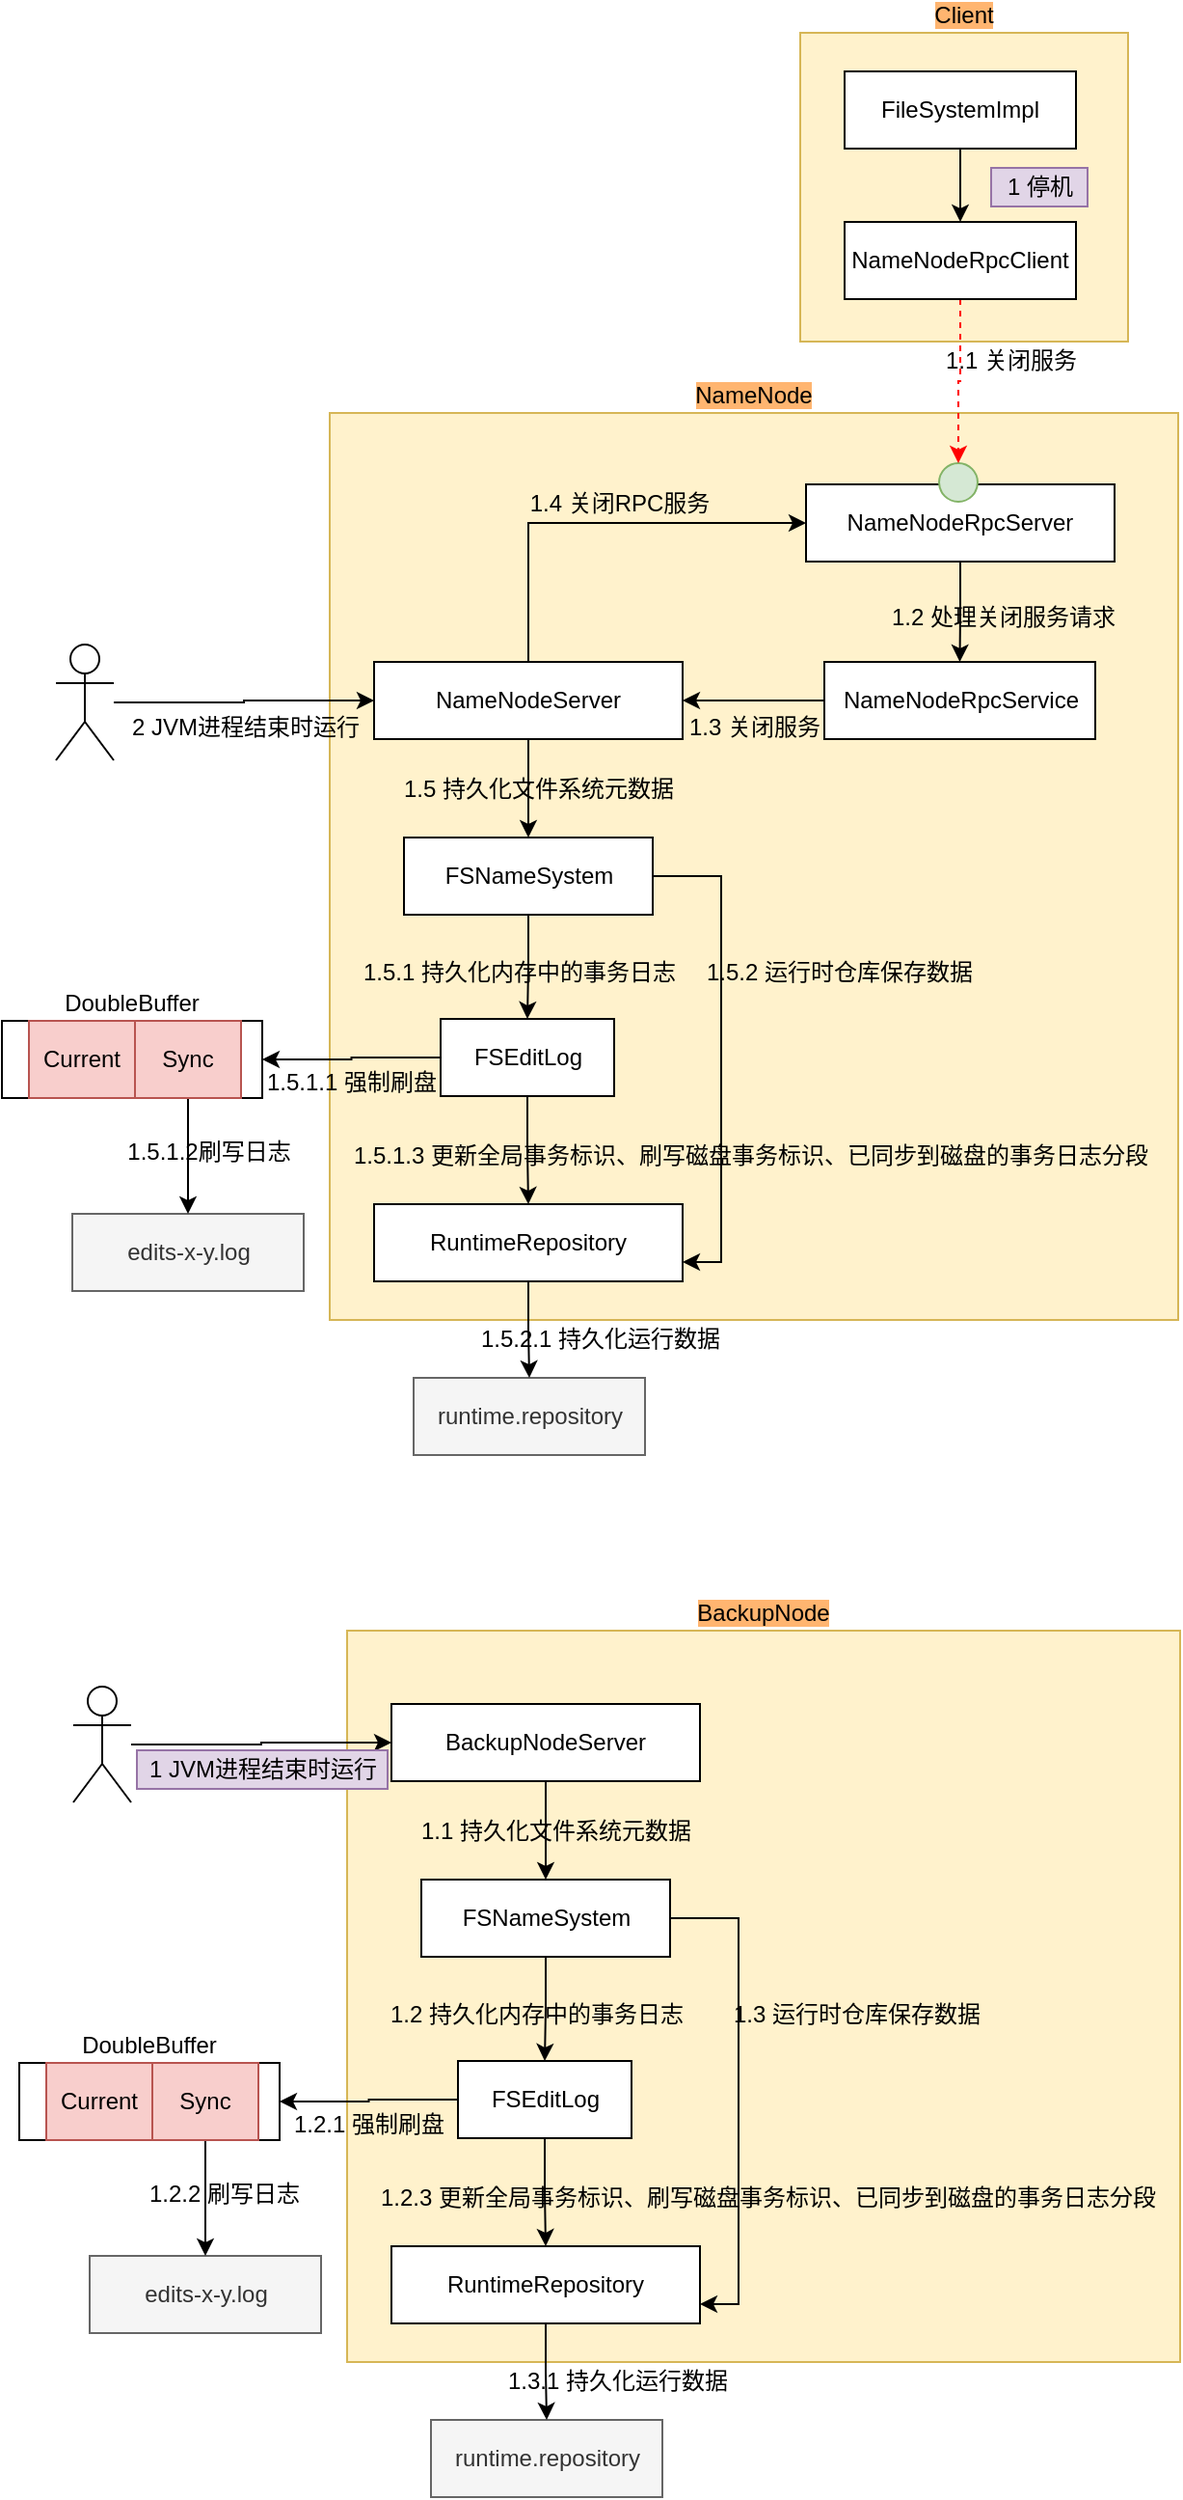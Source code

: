 <mxfile version="15.8.7" type="device"><diagram id="waiGSyyG22LT-aKKZDo8" name="第 1 页"><mxGraphModel dx="2174" dy="2225" grid="1" gridSize="10" guides="1" tooltips="1" connect="1" arrows="1" fold="1" page="1" pageScale="1" pageWidth="827" pageHeight="1169" math="0" shadow="0"><root><mxCell id="0"/><mxCell id="1" parent="0"/><mxCell id="rDz-PDgdTgbrE1-TCpwS-2" value="&lt;span style=&quot;&quot;&gt;NameNode&lt;/span&gt;" style="rounded=0;whiteSpace=wrap;html=1;fillColor=#fff2cc;strokeColor=#d6b656;labelPosition=center;verticalLabelPosition=top;align=center;verticalAlign=bottom;labelBorderColor=none;labelBackgroundColor=#FFB570;" parent="1" vertex="1"><mxGeometry x="-522" y="-951" width="440" height="470" as="geometry"/></mxCell><mxCell id="eOjG-i5mMUP2_3J7ma2j-17" style="edgeStyle=orthogonalEdgeStyle;rounded=0;orthogonalLoop=1;jettySize=auto;html=1;strokeColor=#000000;" edge="1" parent="1" source="rDz-PDgdTgbrE1-TCpwS-5" target="L1q1lAa6q2ubZgtXBXZw-64"><mxGeometry relative="1" as="geometry"/></mxCell><mxCell id="eOjG-i5mMUP2_3J7ma2j-22" style="edgeStyle=orthogonalEdgeStyle;rounded=0;orthogonalLoop=1;jettySize=auto;html=1;entryX=1;entryY=0.75;entryDx=0;entryDy=0;strokeColor=#000000;" edge="1" parent="1" source="rDz-PDgdTgbrE1-TCpwS-5" target="eOjG-i5mMUP2_3J7ma2j-19"><mxGeometry relative="1" as="geometry"><Array as="points"><mxPoint x="-319" y="-711"/><mxPoint x="-319" y="-511"/></Array></mxGeometry></mxCell><mxCell id="rDz-PDgdTgbrE1-TCpwS-5" value="&lt;span style=&quot;text-align: left&quot;&gt;FSNameSystem&lt;/span&gt;" style="rounded=0;whiteSpace=wrap;html=1;labelPosition=center;verticalLabelPosition=middle;align=center;verticalAlign=middle;" parent="1" vertex="1"><mxGeometry x="-483.5" y="-731" width="129" height="40" as="geometry"/></mxCell><mxCell id="eOjG-i5mMUP2_3J7ma2j-9" style="edgeStyle=orthogonalEdgeStyle;rounded=0;orthogonalLoop=1;jettySize=auto;html=1;strokeColor=#000000;" edge="1" parent="1" source="rDz-PDgdTgbrE1-TCpwS-6" target="rDz-PDgdTgbrE1-TCpwS-59"><mxGeometry relative="1" as="geometry"/></mxCell><mxCell id="rDz-PDgdTgbrE1-TCpwS-6" value="&lt;span style=&quot;text-align: left&quot;&gt;NameNodeRpcServer&lt;br&gt;&lt;/span&gt;" style="rounded=0;whiteSpace=wrap;html=1;labelPosition=center;verticalLabelPosition=middle;align=center;verticalAlign=middle;" parent="1" vertex="1"><mxGeometry x="-275" y="-914" width="160" height="40" as="geometry"/></mxCell><mxCell id="eOjG-i5mMUP2_3J7ma2j-11" style="edgeStyle=orthogonalEdgeStyle;rounded=0;orthogonalLoop=1;jettySize=auto;html=1;entryX=1;entryY=0.5;entryDx=0;entryDy=0;strokeColor=#000000;" edge="1" parent="1" source="rDz-PDgdTgbrE1-TCpwS-59" target="-xkuN6hQDp7GZXVbP_bj-8"><mxGeometry relative="1" as="geometry"/></mxCell><mxCell id="rDz-PDgdTgbrE1-TCpwS-59" value="&lt;span style=&quot;text-align: left&quot;&gt;NameNodeRpcService&lt;br&gt;&lt;/span&gt;" style="rounded=0;whiteSpace=wrap;html=1;labelPosition=center;verticalLabelPosition=middle;align=center;verticalAlign=middle;" parent="1" vertex="1"><mxGeometry x="-265.5" y="-822" width="140.5" height="40" as="geometry"/></mxCell><mxCell id="eOjG-i5mMUP2_3J7ma2j-13" style="edgeStyle=orthogonalEdgeStyle;rounded=0;orthogonalLoop=1;jettySize=auto;html=1;entryX=0;entryY=0.5;entryDx=0;entryDy=0;strokeColor=#000000;" edge="1" parent="1" source="-xkuN6hQDp7GZXVbP_bj-8" target="rDz-PDgdTgbrE1-TCpwS-6"><mxGeometry relative="1" as="geometry"><Array as="points"><mxPoint x="-419" y="-894"/></Array></mxGeometry></mxCell><mxCell id="eOjG-i5mMUP2_3J7ma2j-15" style="edgeStyle=orthogonalEdgeStyle;rounded=0;orthogonalLoop=1;jettySize=auto;html=1;strokeColor=#000000;" edge="1" parent="1" source="-xkuN6hQDp7GZXVbP_bj-8" target="rDz-PDgdTgbrE1-TCpwS-5"><mxGeometry relative="1" as="geometry"/></mxCell><mxCell id="-xkuN6hQDp7GZXVbP_bj-8" value="&lt;span style=&quot;text-align: left&quot;&gt;NameNodeServer&lt;br&gt;&lt;/span&gt;" style="rounded=0;whiteSpace=wrap;html=1;labelPosition=center;verticalLabelPosition=middle;align=center;verticalAlign=middle;" parent="1" vertex="1"><mxGeometry x="-499" y="-822" width="160" height="40" as="geometry"/></mxCell><mxCell id="L1q1lAa6q2ubZgtXBXZw-5" value="" style="ellipse;whiteSpace=wrap;html=1;aspect=fixed;fillColor=#d5e8d4;strokeColor=#82b366;" parent="1" vertex="1"><mxGeometry x="-206" y="-925" width="20" height="20" as="geometry"/></mxCell><mxCell id="eOjG-i5mMUP2_3J7ma2j-20" style="edgeStyle=orthogonalEdgeStyle;rounded=0;orthogonalLoop=1;jettySize=auto;html=1;strokeColor=#000000;" edge="1" parent="1" source="L1q1lAa6q2ubZgtXBXZw-64" target="eOjG-i5mMUP2_3J7ma2j-19"><mxGeometry relative="1" as="geometry"/></mxCell><mxCell id="eOjG-i5mMUP2_3J7ma2j-35" style="edgeStyle=orthogonalEdgeStyle;rounded=0;orthogonalLoop=1;jettySize=auto;html=1;entryX=1;entryY=0.5;entryDx=0;entryDy=0;strokeColor=#000000;" edge="1" parent="1" source="L1q1lAa6q2ubZgtXBXZw-64" target="eOjG-i5mMUP2_3J7ma2j-28"><mxGeometry relative="1" as="geometry"/></mxCell><mxCell id="L1q1lAa6q2ubZgtXBXZw-64" value="&lt;div style=&quot;text-align: left&quot;&gt;FSEditLog&lt;br&gt;&lt;/div&gt;" style="rounded=0;whiteSpace=wrap;html=1;labelPosition=center;verticalLabelPosition=middle;align=center;verticalAlign=middle;" parent="1" vertex="1"><mxGeometry x="-464.5" y="-637" width="90" height="40" as="geometry"/></mxCell><mxCell id="L1q1lAa6q2ubZgtXBXZw-70" value="&lt;div style=&quot;text-align: center&quot;&gt;runtime.repository&lt;br&gt;&lt;/div&gt;" style="rounded=0;whiteSpace=wrap;html=1;labelPosition=center;verticalLabelPosition=middle;align=center;verticalAlign=middle;fillColor=#f5f5f5;fontColor=#333333;strokeColor=#666666;" parent="1" vertex="1"><mxGeometry x="-478.5" y="-451" width="120" height="40" as="geometry"/></mxCell><mxCell id="eOjG-i5mMUP2_3J7ma2j-1" value="Client" style="rounded=0;whiteSpace=wrap;html=1;fillColor=#fff2cc;strokeColor=#d6b656;labelPosition=center;verticalLabelPosition=top;align=center;verticalAlign=bottom;labelBorderColor=none;labelBackgroundColor=#FFB570;" vertex="1" parent="1"><mxGeometry x="-278" y="-1148" width="170" height="160" as="geometry"/></mxCell><mxCell id="eOjG-i5mMUP2_3J7ma2j-2" style="edgeStyle=orthogonalEdgeStyle;curved=1;rounded=0;orthogonalLoop=1;jettySize=auto;html=1;" edge="1" parent="1" source="eOjG-i5mMUP2_3J7ma2j-3" target="eOjG-i5mMUP2_3J7ma2j-4"><mxGeometry relative="1" as="geometry"/></mxCell><mxCell id="eOjG-i5mMUP2_3J7ma2j-3" value="&lt;span style=&quot;text-align: left&quot;&gt;FileSystemImpl&lt;br&gt;&lt;/span&gt;" style="rounded=0;whiteSpace=wrap;html=1;labelPosition=center;verticalLabelPosition=middle;align=center;verticalAlign=middle;" vertex="1" parent="1"><mxGeometry x="-255" y="-1128" width="120" height="40" as="geometry"/></mxCell><mxCell id="eOjG-i5mMUP2_3J7ma2j-6" style="edgeStyle=orthogonalEdgeStyle;rounded=0;orthogonalLoop=1;jettySize=auto;html=1;entryX=0.5;entryY=0;entryDx=0;entryDy=0;dashed=1;strokeColor=#FF0000;" edge="1" parent="1" source="eOjG-i5mMUP2_3J7ma2j-4" target="L1q1lAa6q2ubZgtXBXZw-5"><mxGeometry relative="1" as="geometry"><mxPoint x="-102" y="-1001" as="targetPoint"/></mxGeometry></mxCell><mxCell id="eOjG-i5mMUP2_3J7ma2j-4" value="&lt;span style=&quot;text-align: left&quot;&gt;NameNodeRpcClient&lt;br&gt;&lt;/span&gt;" style="rounded=0;whiteSpace=wrap;html=1;labelPosition=center;verticalLabelPosition=middle;align=center;verticalAlign=middle;" vertex="1" parent="1"><mxGeometry x="-255" y="-1050" width="120" height="40" as="geometry"/></mxCell><mxCell id="eOjG-i5mMUP2_3J7ma2j-5" value="1 停机" style="text;html=1;align=center;verticalAlign=middle;resizable=0;points=[];autosize=1;strokeColor=#9673a6;fillColor=#e1d5e7;" vertex="1" parent="1"><mxGeometry x="-179" y="-1078" width="50" height="20" as="geometry"/></mxCell><mxCell id="eOjG-i5mMUP2_3J7ma2j-7" value="1.1 关闭服务" style="text;html=1;align=center;verticalAlign=middle;resizable=0;points=[];autosize=1;strokeColor=none;fillColor=none;" vertex="1" parent="1"><mxGeometry x="-209" y="-988" width="80" height="20" as="geometry"/></mxCell><mxCell id="eOjG-i5mMUP2_3J7ma2j-10" value="1.2 处理关闭服务请求" style="text;html=1;align=center;verticalAlign=middle;resizable=0;points=[];autosize=1;strokeColor=none;fillColor=none;" vertex="1" parent="1"><mxGeometry x="-238" y="-855" width="130" height="20" as="geometry"/></mxCell><mxCell id="eOjG-i5mMUP2_3J7ma2j-12" value="1.3 关闭服务" style="text;html=1;align=center;verticalAlign=middle;resizable=0;points=[];autosize=1;strokeColor=none;fillColor=none;" vertex="1" parent="1"><mxGeometry x="-342" y="-798" width="80" height="20" as="geometry"/></mxCell><mxCell id="eOjG-i5mMUP2_3J7ma2j-14" value="1.4 关闭RPC服务" style="text;html=1;align=center;verticalAlign=middle;resizable=0;points=[];autosize=1;strokeColor=none;fillColor=none;" vertex="1" parent="1"><mxGeometry x="-427" y="-914" width="110" height="20" as="geometry"/></mxCell><mxCell id="eOjG-i5mMUP2_3J7ma2j-16" value="1.5&amp;nbsp;持久化文件系统元数据" style="text;html=1;align=center;verticalAlign=middle;resizable=0;points=[];autosize=1;strokeColor=none;fillColor=none;" vertex="1" parent="1"><mxGeometry x="-494.5" y="-766" width="160" height="20" as="geometry"/></mxCell><mxCell id="eOjG-i5mMUP2_3J7ma2j-18" value="1.5.1&amp;nbsp;持久化内存中的事务日志" style="text;html=1;align=center;verticalAlign=middle;resizable=0;points=[];autosize=1;strokeColor=none;fillColor=none;" vertex="1" parent="1"><mxGeometry x="-514.5" y="-671" width="180" height="20" as="geometry"/></mxCell><mxCell id="eOjG-i5mMUP2_3J7ma2j-25" style="edgeStyle=orthogonalEdgeStyle;rounded=0;orthogonalLoop=1;jettySize=auto;html=1;entryX=0.5;entryY=0;entryDx=0;entryDy=0;strokeColor=#000000;" edge="1" parent="1" source="eOjG-i5mMUP2_3J7ma2j-19" target="L1q1lAa6q2ubZgtXBXZw-70"><mxGeometry relative="1" as="geometry"/></mxCell><mxCell id="eOjG-i5mMUP2_3J7ma2j-19" value="&lt;span style=&quot;text-align: left&quot;&gt;RuntimeRepository&lt;br&gt;&lt;/span&gt;" style="rounded=0;whiteSpace=wrap;html=1;labelPosition=center;verticalLabelPosition=middle;align=center;verticalAlign=middle;" vertex="1" parent="1"><mxGeometry x="-499" y="-541" width="160" height="40" as="geometry"/></mxCell><mxCell id="eOjG-i5mMUP2_3J7ma2j-21" value="1.5.1.3 更新全局事务标识、刷写磁盘事务标识、已同步到磁盘的事务日志分段" style="text;html=1;align=center;verticalAlign=middle;resizable=0;points=[];autosize=1;strokeColor=none;fillColor=none;" vertex="1" parent="1"><mxGeometry x="-519.5" y="-576" width="430" height="20" as="geometry"/></mxCell><mxCell id="eOjG-i5mMUP2_3J7ma2j-24" value="1.5.2 运行时仓库保存数据" style="text;html=1;align=center;verticalAlign=middle;resizable=0;points=[];autosize=1;strokeColor=none;fillColor=none;" vertex="1" parent="1"><mxGeometry x="-333" y="-671" width="150" height="20" as="geometry"/></mxCell><mxCell id="eOjG-i5mMUP2_3J7ma2j-26" value="1.5.2.1 持久化运行数据" style="text;html=1;align=center;verticalAlign=middle;resizable=0;points=[];autosize=1;strokeColor=none;fillColor=none;" vertex="1" parent="1"><mxGeometry x="-452" y="-481" width="140" height="20" as="geometry"/></mxCell><mxCell id="eOjG-i5mMUP2_3J7ma2j-27" value="&lt;div style=&quot;text-align: center&quot;&gt;edits-x-y.log&lt;br&gt;&lt;/div&gt;" style="rounded=0;whiteSpace=wrap;html=1;labelPosition=center;verticalLabelPosition=middle;align=center;verticalAlign=middle;fillColor=#f5f5f5;fontColor=#333333;strokeColor=#666666;" vertex="1" parent="1"><mxGeometry x="-655.5" y="-536" width="120" height="40" as="geometry"/></mxCell><mxCell id="eOjG-i5mMUP2_3J7ma2j-28" value="&lt;div style=&quot;text-align: left&quot;&gt;DoubleBuffer&lt;/div&gt;" style="rounded=0;whiteSpace=wrap;html=1;labelPosition=center;verticalLabelPosition=top;align=center;verticalAlign=bottom;" vertex="1" parent="1"><mxGeometry x="-692" y="-636" width="135" height="40" as="geometry"/></mxCell><mxCell id="eOjG-i5mMUP2_3J7ma2j-29" value="&lt;div style=&quot;text-align: left&quot;&gt;Current&lt;/div&gt;" style="rounded=0;whiteSpace=wrap;html=1;labelPosition=center;verticalLabelPosition=middle;align=center;verticalAlign=middle;fillColor=#f8cecc;strokeColor=#b85450;" vertex="1" parent="1"><mxGeometry x="-678" y="-636" width="55" height="40" as="geometry"/></mxCell><mxCell id="eOjG-i5mMUP2_3J7ma2j-30" style="edgeStyle=orthogonalEdgeStyle;rounded=0;orthogonalLoop=1;jettySize=auto;html=1;entryX=0.5;entryY=0;entryDx=0;entryDy=0;" edge="1" parent="1" source="eOjG-i5mMUP2_3J7ma2j-31" target="eOjG-i5mMUP2_3J7ma2j-27"><mxGeometry relative="1" as="geometry"/></mxCell><mxCell id="eOjG-i5mMUP2_3J7ma2j-31" value="&lt;div style=&quot;text-align: left&quot;&gt;Sync&lt;/div&gt;" style="rounded=0;whiteSpace=wrap;html=1;labelPosition=center;verticalLabelPosition=middle;align=center;verticalAlign=middle;fillColor=#f8cecc;strokeColor=#b85450;" vertex="1" parent="1"><mxGeometry x="-623" y="-636" width="55" height="40" as="geometry"/></mxCell><mxCell id="eOjG-i5mMUP2_3J7ma2j-32" value="1.5.1.2刷写日志" style="text;html=1;align=center;verticalAlign=middle;resizable=0;points=[];autosize=1;strokeColor=none;fillColor=none;" vertex="1" parent="1"><mxGeometry x="-635" y="-578" width="100" height="20" as="geometry"/></mxCell><mxCell id="eOjG-i5mMUP2_3J7ma2j-34" value="1.5.1.1 强制刷盘" style="text;html=1;align=center;verticalAlign=middle;resizable=0;points=[];autosize=1;strokeColor=none;fillColor=none;" vertex="1" parent="1"><mxGeometry x="-561" y="-614.5" width="100" height="20" as="geometry"/></mxCell><mxCell id="eOjG-i5mMUP2_3J7ma2j-37" style="edgeStyle=orthogonalEdgeStyle;rounded=0;orthogonalLoop=1;jettySize=auto;html=1;entryX=0;entryY=0.5;entryDx=0;entryDy=0;strokeColor=#000000;" edge="1" parent="1" source="eOjG-i5mMUP2_3J7ma2j-36" target="-xkuN6hQDp7GZXVbP_bj-8"><mxGeometry relative="1" as="geometry"/></mxCell><mxCell id="eOjG-i5mMUP2_3J7ma2j-36" value="" style="shape=umlActor;verticalLabelPosition=bottom;verticalAlign=top;html=1;outlineConnect=0;" vertex="1" parent="1"><mxGeometry x="-664" y="-831" width="30" height="60" as="geometry"/></mxCell><mxCell id="eOjG-i5mMUP2_3J7ma2j-38" value="2 JVM进程结束时运行" style="text;html=1;align=center;verticalAlign=middle;resizable=0;points=[];autosize=1;strokeColor=none;fillColor=none;" vertex="1" parent="1"><mxGeometry x="-631" y="-798" width="130" height="20" as="geometry"/></mxCell><mxCell id="eOjG-i5mMUP2_3J7ma2j-39" value="BackupNode" style="rounded=0;whiteSpace=wrap;html=1;fillColor=#fff2cc;strokeColor=#d6b656;labelPosition=center;verticalLabelPosition=top;align=center;verticalAlign=bottom;labelBorderColor=none;labelBackgroundColor=#FFB570;" vertex="1" parent="1"><mxGeometry x="-513" y="-320" width="432" height="379" as="geometry"/></mxCell><mxCell id="eOjG-i5mMUP2_3J7ma2j-40" style="edgeStyle=orthogonalEdgeStyle;rounded=0;orthogonalLoop=1;jettySize=auto;html=1;strokeColor=#000000;" edge="1" parent="1" source="eOjG-i5mMUP2_3J7ma2j-42" target="eOjG-i5mMUP2_3J7ma2j-53"><mxGeometry relative="1" as="geometry"/></mxCell><mxCell id="eOjG-i5mMUP2_3J7ma2j-41" style="edgeStyle=orthogonalEdgeStyle;rounded=0;orthogonalLoop=1;jettySize=auto;html=1;entryX=1;entryY=0.75;entryDx=0;entryDy=0;strokeColor=#000000;" edge="1" parent="1" source="eOjG-i5mMUP2_3J7ma2j-42" target="eOjG-i5mMUP2_3J7ma2j-62"><mxGeometry relative="1" as="geometry"><Array as="points"><mxPoint x="-310" y="-171"/><mxPoint x="-310" y="29"/></Array></mxGeometry></mxCell><mxCell id="eOjG-i5mMUP2_3J7ma2j-42" value="&lt;span style=&quot;text-align: left&quot;&gt;FSNameSystem&lt;/span&gt;" style="rounded=0;whiteSpace=wrap;html=1;labelPosition=center;verticalLabelPosition=middle;align=center;verticalAlign=middle;" vertex="1" parent="1"><mxGeometry x="-474.5" y="-191" width="129" height="40" as="geometry"/></mxCell><mxCell id="eOjG-i5mMUP2_3J7ma2j-48" style="edgeStyle=orthogonalEdgeStyle;rounded=0;orthogonalLoop=1;jettySize=auto;html=1;strokeColor=#000000;" edge="1" parent="1" source="eOjG-i5mMUP2_3J7ma2j-49" target="eOjG-i5mMUP2_3J7ma2j-42"><mxGeometry relative="1" as="geometry"/></mxCell><mxCell id="eOjG-i5mMUP2_3J7ma2j-49" value="&lt;span style=&quot;text-align: left&quot;&gt;BackupNodeServer&lt;br&gt;&lt;/span&gt;" style="rounded=0;whiteSpace=wrap;html=1;labelPosition=center;verticalLabelPosition=middle;align=center;verticalAlign=middle;" vertex="1" parent="1"><mxGeometry x="-490" y="-282" width="160" height="40" as="geometry"/></mxCell><mxCell id="eOjG-i5mMUP2_3J7ma2j-51" style="edgeStyle=orthogonalEdgeStyle;rounded=0;orthogonalLoop=1;jettySize=auto;html=1;strokeColor=#000000;" edge="1" parent="1" source="eOjG-i5mMUP2_3J7ma2j-53" target="eOjG-i5mMUP2_3J7ma2j-62"><mxGeometry relative="1" as="geometry"/></mxCell><mxCell id="eOjG-i5mMUP2_3J7ma2j-52" style="edgeStyle=orthogonalEdgeStyle;rounded=0;orthogonalLoop=1;jettySize=auto;html=1;entryX=1;entryY=0.5;entryDx=0;entryDy=0;strokeColor=#000000;" edge="1" parent="1" source="eOjG-i5mMUP2_3J7ma2j-53" target="eOjG-i5mMUP2_3J7ma2j-67"><mxGeometry relative="1" as="geometry"/></mxCell><mxCell id="eOjG-i5mMUP2_3J7ma2j-53" value="&lt;div style=&quot;text-align: left&quot;&gt;FSEditLog&lt;br&gt;&lt;/div&gt;" style="rounded=0;whiteSpace=wrap;html=1;labelPosition=center;verticalLabelPosition=middle;align=center;verticalAlign=middle;" vertex="1" parent="1"><mxGeometry x="-455.5" y="-97" width="90" height="40" as="geometry"/></mxCell><mxCell id="eOjG-i5mMUP2_3J7ma2j-54" value="&lt;div style=&quot;text-align: center&quot;&gt;runtime.repository&lt;br&gt;&lt;/div&gt;" style="rounded=0;whiteSpace=wrap;html=1;labelPosition=center;verticalLabelPosition=middle;align=center;verticalAlign=middle;fillColor=#f5f5f5;fontColor=#333333;strokeColor=#666666;" vertex="1" parent="1"><mxGeometry x="-469.5" y="89" width="120" height="40" as="geometry"/></mxCell><mxCell id="eOjG-i5mMUP2_3J7ma2j-59" value="1.1&amp;nbsp;持久化文件系统元数据" style="text;html=1;align=center;verticalAlign=middle;resizable=0;points=[];autosize=1;strokeColor=none;fillColor=none;" vertex="1" parent="1"><mxGeometry x="-485.5" y="-226" width="160" height="20" as="geometry"/></mxCell><mxCell id="eOjG-i5mMUP2_3J7ma2j-60" value="1.2&amp;nbsp;持久化内存中的事务日志" style="text;html=1;align=center;verticalAlign=middle;resizable=0;points=[];autosize=1;strokeColor=none;fillColor=none;" vertex="1" parent="1"><mxGeometry x="-500.5" y="-131" width="170" height="20" as="geometry"/></mxCell><mxCell id="eOjG-i5mMUP2_3J7ma2j-61" style="edgeStyle=orthogonalEdgeStyle;rounded=0;orthogonalLoop=1;jettySize=auto;html=1;entryX=0.5;entryY=0;entryDx=0;entryDy=0;strokeColor=#000000;" edge="1" parent="1" source="eOjG-i5mMUP2_3J7ma2j-62" target="eOjG-i5mMUP2_3J7ma2j-54"><mxGeometry relative="1" as="geometry"/></mxCell><mxCell id="eOjG-i5mMUP2_3J7ma2j-62" value="&lt;span style=&quot;text-align: left&quot;&gt;RuntimeRepository&lt;br&gt;&lt;/span&gt;" style="rounded=0;whiteSpace=wrap;html=1;labelPosition=center;verticalLabelPosition=middle;align=center;verticalAlign=middle;" vertex="1" parent="1"><mxGeometry x="-490" y="-1" width="160" height="40" as="geometry"/></mxCell><mxCell id="eOjG-i5mMUP2_3J7ma2j-63" value="1.2.3 更新全局事务标识、刷写磁盘事务标识、已同步到磁盘的事务日志分段" style="text;html=1;align=center;verticalAlign=middle;resizable=0;points=[];autosize=1;strokeColor=none;fillColor=none;" vertex="1" parent="1"><mxGeometry x="-505.5" y="-36" width="420" height="20" as="geometry"/></mxCell><mxCell id="eOjG-i5mMUP2_3J7ma2j-64" value="1.3 运行时仓库保存数据" style="text;html=1;align=center;verticalAlign=middle;resizable=0;points=[];autosize=1;strokeColor=none;fillColor=none;" vertex="1" parent="1"><mxGeometry x="-319" y="-131" width="140" height="20" as="geometry"/></mxCell><mxCell id="eOjG-i5mMUP2_3J7ma2j-65" value="1.3.1 持久化运行数据" style="text;html=1;align=center;verticalAlign=middle;resizable=0;points=[];autosize=1;strokeColor=none;fillColor=none;" vertex="1" parent="1"><mxGeometry x="-438" y="59" width="130" height="20" as="geometry"/></mxCell><mxCell id="eOjG-i5mMUP2_3J7ma2j-66" value="&lt;div style=&quot;text-align: center&quot;&gt;edits-x-y.log&lt;br&gt;&lt;/div&gt;" style="rounded=0;whiteSpace=wrap;html=1;labelPosition=center;verticalLabelPosition=middle;align=center;verticalAlign=middle;fillColor=#f5f5f5;fontColor=#333333;strokeColor=#666666;" vertex="1" parent="1"><mxGeometry x="-646.5" y="4" width="120" height="40" as="geometry"/></mxCell><mxCell id="eOjG-i5mMUP2_3J7ma2j-67" value="&lt;div style=&quot;text-align: left&quot;&gt;DoubleBuffer&lt;/div&gt;" style="rounded=0;whiteSpace=wrap;html=1;labelPosition=center;verticalLabelPosition=top;align=center;verticalAlign=bottom;" vertex="1" parent="1"><mxGeometry x="-683" y="-96" width="135" height="40" as="geometry"/></mxCell><mxCell id="eOjG-i5mMUP2_3J7ma2j-68" value="&lt;div style=&quot;text-align: left&quot;&gt;Current&lt;/div&gt;" style="rounded=0;whiteSpace=wrap;html=1;labelPosition=center;verticalLabelPosition=middle;align=center;verticalAlign=middle;fillColor=#f8cecc;strokeColor=#b85450;" vertex="1" parent="1"><mxGeometry x="-669" y="-96" width="55" height="40" as="geometry"/></mxCell><mxCell id="eOjG-i5mMUP2_3J7ma2j-69" style="edgeStyle=orthogonalEdgeStyle;rounded=0;orthogonalLoop=1;jettySize=auto;html=1;entryX=0.5;entryY=0;entryDx=0;entryDy=0;" edge="1" parent="1" source="eOjG-i5mMUP2_3J7ma2j-70" target="eOjG-i5mMUP2_3J7ma2j-66"><mxGeometry relative="1" as="geometry"/></mxCell><mxCell id="eOjG-i5mMUP2_3J7ma2j-70" value="&lt;div style=&quot;text-align: left&quot;&gt;Sync&lt;/div&gt;" style="rounded=0;whiteSpace=wrap;html=1;labelPosition=center;verticalLabelPosition=middle;align=center;verticalAlign=middle;fillColor=#f8cecc;strokeColor=#b85450;" vertex="1" parent="1"><mxGeometry x="-614" y="-96" width="55" height="40" as="geometry"/></mxCell><mxCell id="eOjG-i5mMUP2_3J7ma2j-71" value="1.2.2 刷写日志" style="text;html=1;align=center;verticalAlign=middle;resizable=0;points=[];autosize=1;strokeColor=none;fillColor=none;" vertex="1" parent="1"><mxGeometry x="-622" y="-38" width="90" height="20" as="geometry"/></mxCell><mxCell id="eOjG-i5mMUP2_3J7ma2j-72" value="1.2.1 强制刷盘" style="text;html=1;align=center;verticalAlign=middle;resizable=0;points=[];autosize=1;strokeColor=none;fillColor=none;" vertex="1" parent="1"><mxGeometry x="-547" y="-74.5" width="90" height="20" as="geometry"/></mxCell><mxCell id="eOjG-i5mMUP2_3J7ma2j-73" style="edgeStyle=orthogonalEdgeStyle;rounded=0;orthogonalLoop=1;jettySize=auto;html=1;entryX=0;entryY=0.5;entryDx=0;entryDy=0;strokeColor=#000000;" edge="1" parent="1" source="eOjG-i5mMUP2_3J7ma2j-74" target="eOjG-i5mMUP2_3J7ma2j-49"><mxGeometry relative="1" as="geometry"/></mxCell><mxCell id="eOjG-i5mMUP2_3J7ma2j-74" value="" style="shape=umlActor;verticalLabelPosition=bottom;verticalAlign=top;html=1;outlineConnect=0;" vertex="1" parent="1"><mxGeometry x="-655" y="-291" width="30" height="60" as="geometry"/></mxCell><mxCell id="eOjG-i5mMUP2_3J7ma2j-75" value="1 JVM进程结束时运行" style="text;html=1;align=center;verticalAlign=middle;resizable=0;points=[];autosize=1;strokeColor=#9673a6;fillColor=#e1d5e7;" vertex="1" parent="1"><mxGeometry x="-622" y="-258" width="130" height="20" as="geometry"/></mxCell></root></mxGraphModel></diagram></mxfile>